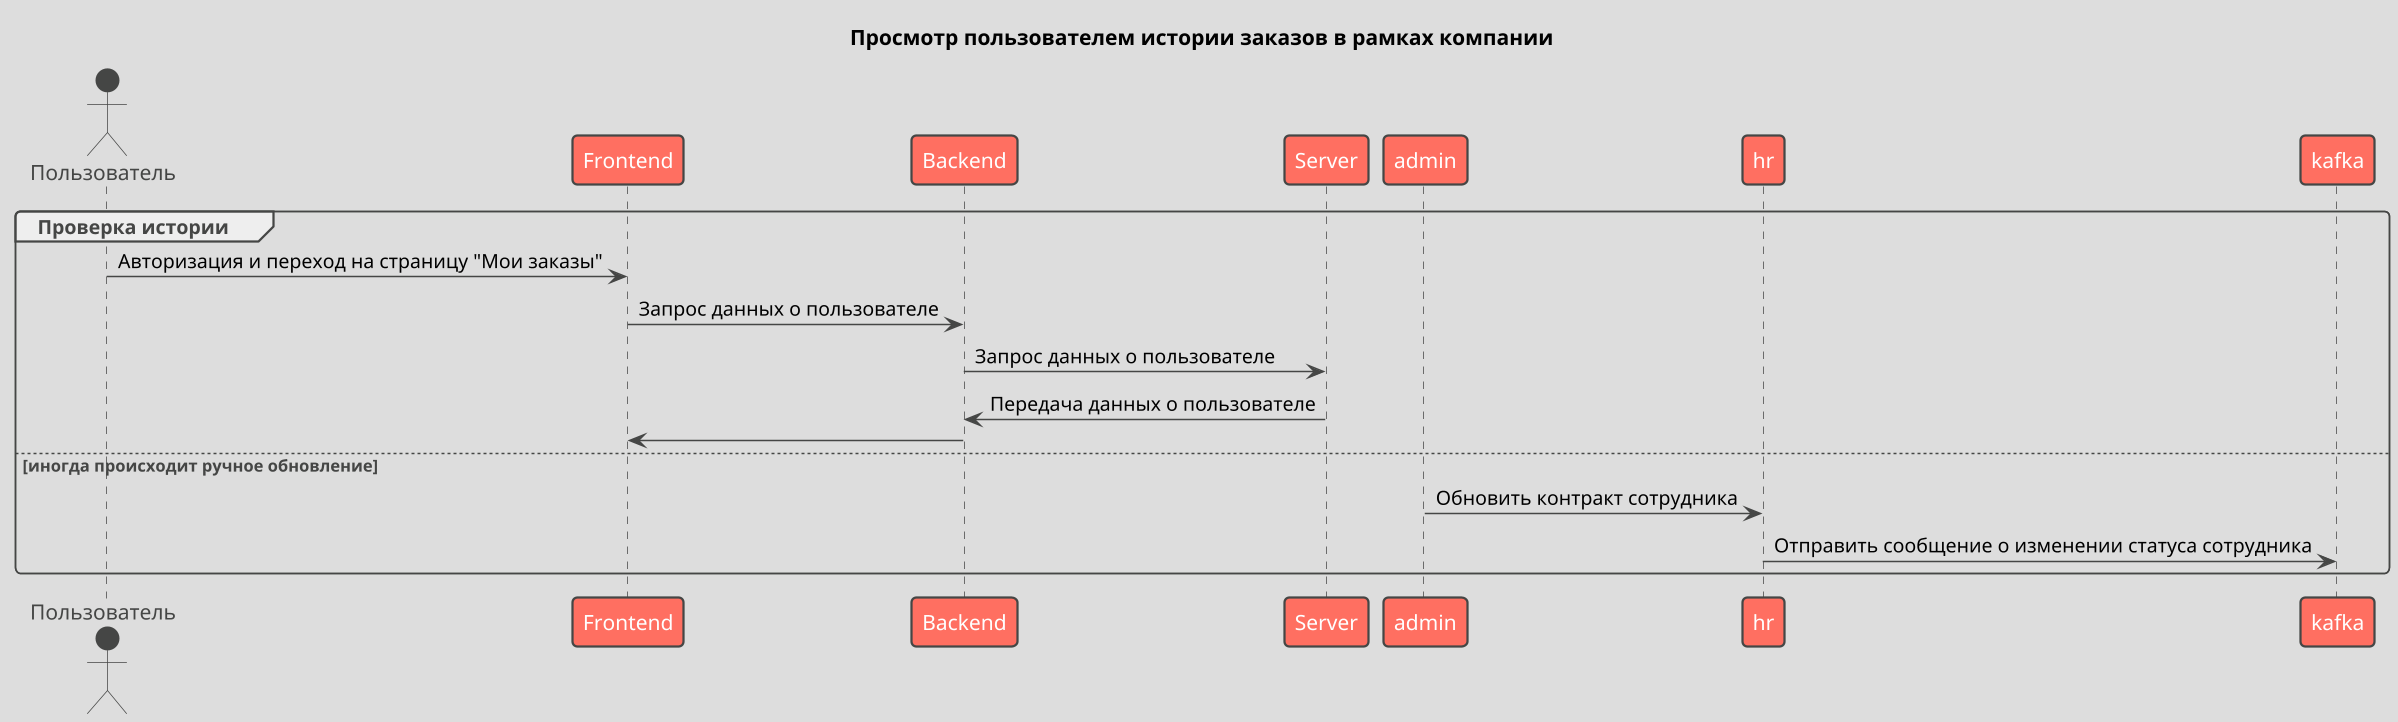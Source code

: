 @startuml
!theme toy
scale 1.5

actor "Пользователь" as user
participant "Frontend" as f
participant "Backend" as b
participant "Server" as s

title Просмотр пользователем истории заказов в рамках компании
group  Проверка истории
                user -> f: Авторизация и переход на страницу "Мои заказы"
                f -> b: Запрос данных о пользователе
                b -> s: Запрос данных о пользователе 
                s -> b: Передача данных о пользователе
                b -> f: 
        else иногда происходит ручное обновление
                admin -> hr: Обновить контракт сотрудника
              hr -> kafka: Отправить сообщение о изменении статуса сотрудника
end


@enduml
